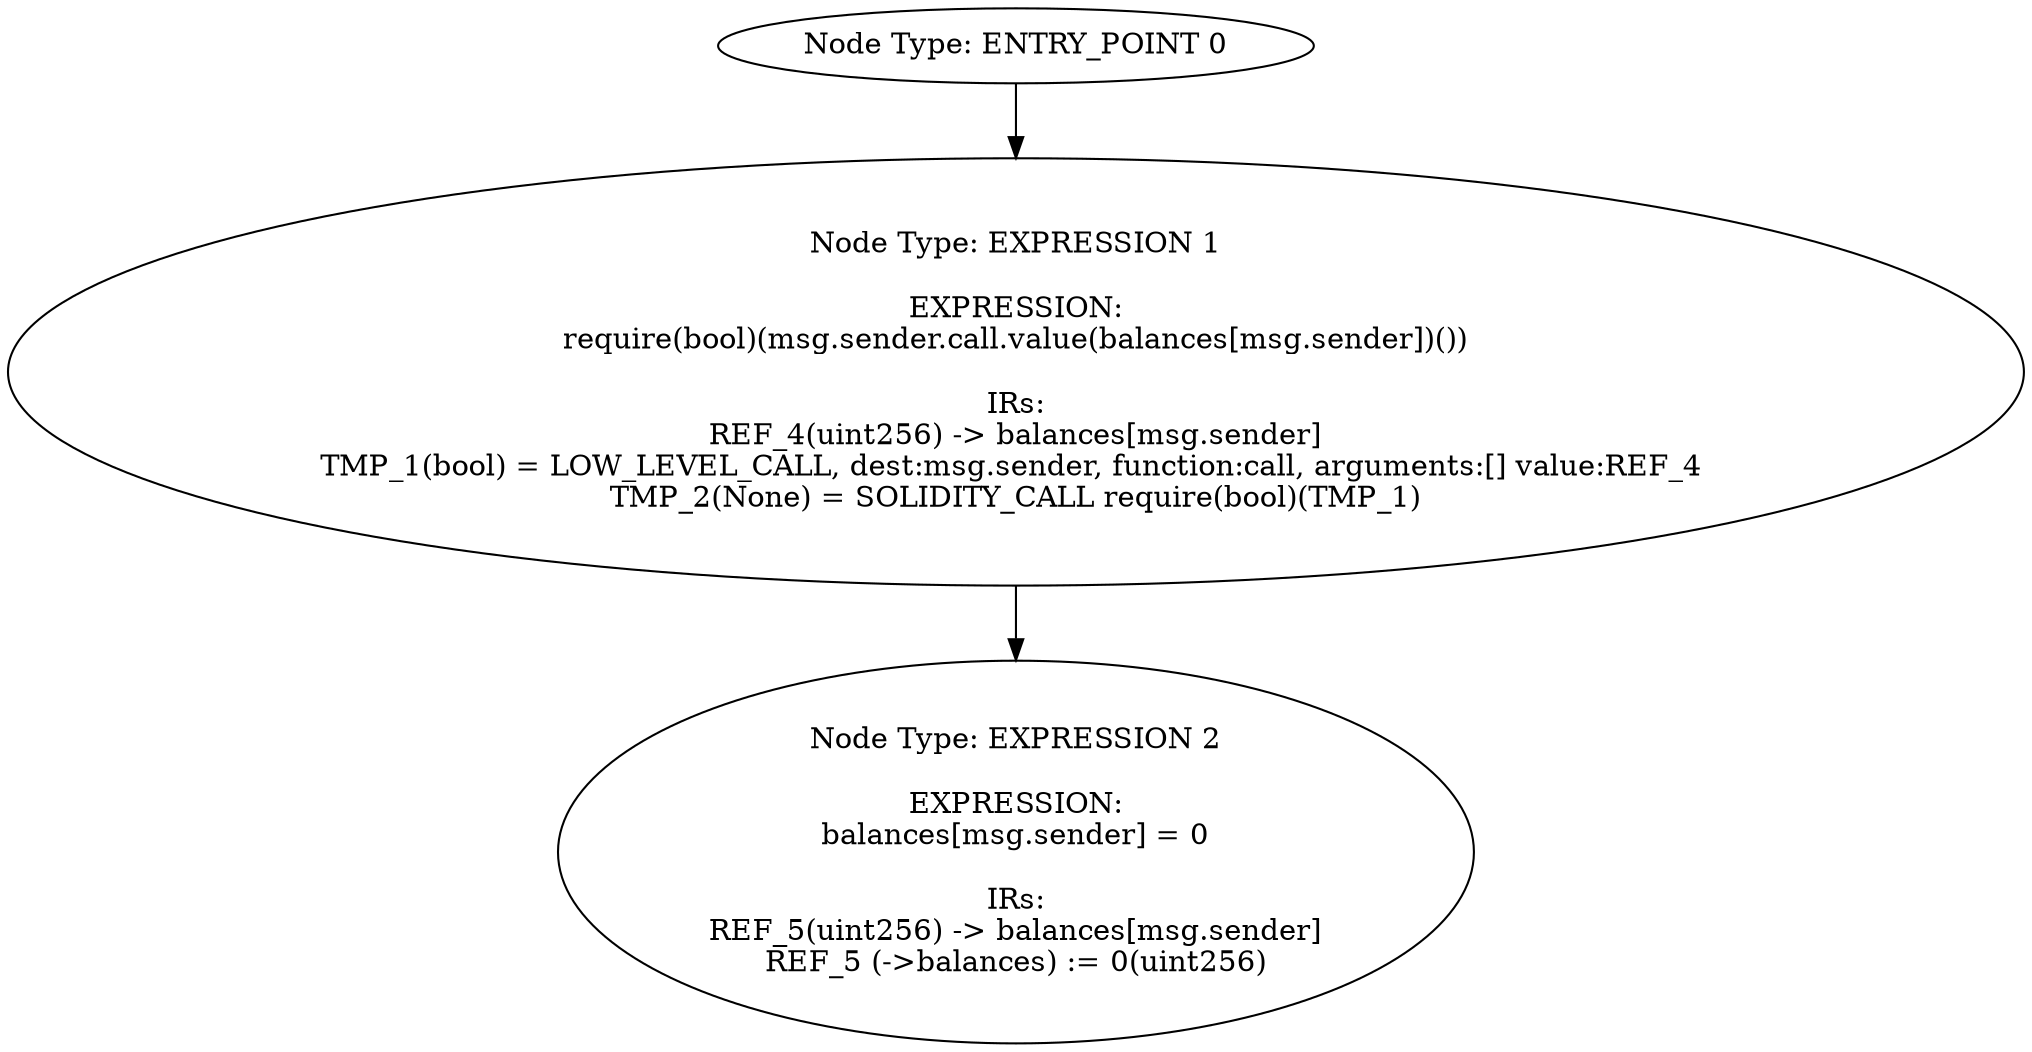 digraph{
0[label="Node Type: ENTRY_POINT 0
"];
0->1;
1[label="Node Type: EXPRESSION 1

EXPRESSION:
require(bool)(msg.sender.call.value(balances[msg.sender])())

IRs:
REF_4(uint256) -> balances[msg.sender]
TMP_1(bool) = LOW_LEVEL_CALL, dest:msg.sender, function:call, arguments:[] value:REF_4 
TMP_2(None) = SOLIDITY_CALL require(bool)(TMP_1)"];
1->2;
2[label="Node Type: EXPRESSION 2

EXPRESSION:
balances[msg.sender] = 0

IRs:
REF_5(uint256) -> balances[msg.sender]
REF_5 (->balances) := 0(uint256)"];
}

